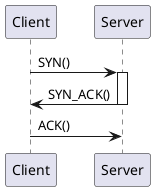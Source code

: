 @startuml
participant Client
participant Server

Client -> Server : SYN()
activate Server
Server -> Client : SYN_ACK()
deactivate Server
Client -> Server : ACK()
@enduml
